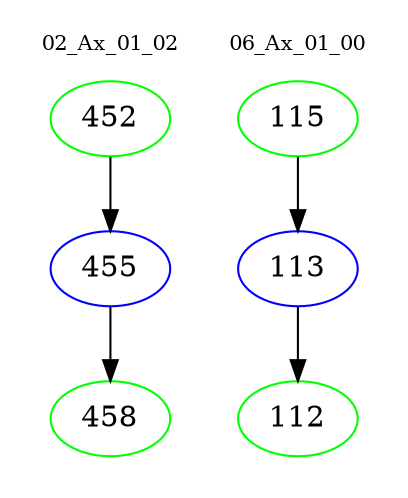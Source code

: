 digraph{
subgraph cluster_0 {
color = white
label = "02_Ax_01_02";
fontsize=10;
T0_452 [label="452", color="green"]
T0_452 -> T0_455 [color="black"]
T0_455 [label="455", color="blue"]
T0_455 -> T0_458 [color="black"]
T0_458 [label="458", color="green"]
}
subgraph cluster_1 {
color = white
label = "06_Ax_01_00";
fontsize=10;
T1_115 [label="115", color="green"]
T1_115 -> T1_113 [color="black"]
T1_113 [label="113", color="blue"]
T1_113 -> T1_112 [color="black"]
T1_112 [label="112", color="green"]
}
}

